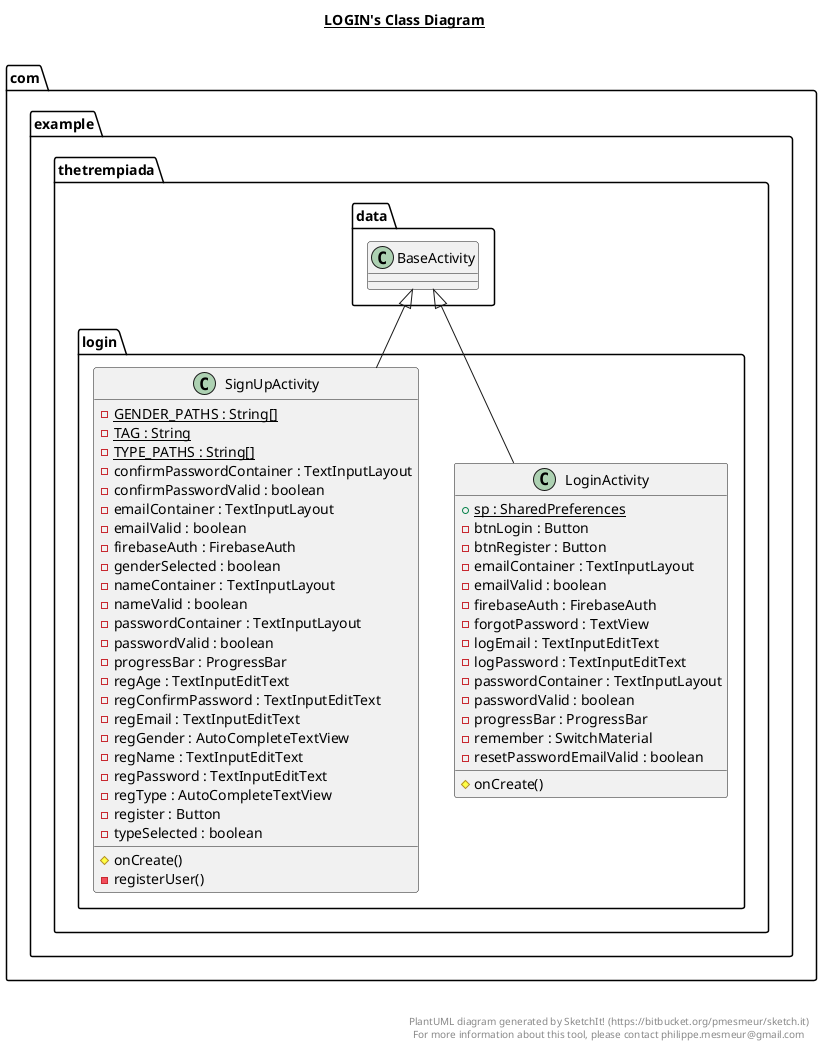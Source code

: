 @startuml

title __LOGIN's Class Diagram__\n

  namespace com.example.thetrempiada {
    namespace login {
      class com.example.thetrempiada.login.LoginActivity {
          {static} + sp : SharedPreferences
          - btnLogin : Button
          - btnRegister : Button
          - emailContainer : TextInputLayout
          - emailValid : boolean
          - firebaseAuth : FirebaseAuth
          - forgotPassword : TextView
          - logEmail : TextInputEditText
          - logPassword : TextInputEditText
          - passwordContainer : TextInputLayout
          - passwordValid : boolean
          - progressBar : ProgressBar
          - remember : SwitchMaterial
          - resetPasswordEmailValid : boolean
          # onCreate()
      }
    }
  }
  

  namespace com.example.thetrempiada {
    namespace login {
      class com.example.thetrempiada.login.SignUpActivity {
          {static} - GENDER_PATHS : String[]
          {static} - TAG : String
          {static} - TYPE_PATHS : String[]
          - confirmPasswordContainer : TextInputLayout
          - confirmPasswordValid : boolean
          - emailContainer : TextInputLayout
          - emailValid : boolean
          - firebaseAuth : FirebaseAuth
          - genderSelected : boolean
          - nameContainer : TextInputLayout
          - nameValid : boolean
          - passwordContainer : TextInputLayout
          - passwordValid : boolean
          - progressBar : ProgressBar
          - regAge : TextInputEditText
          - regConfirmPassword : TextInputEditText
          - regEmail : TextInputEditText
          - regGender : AutoCompleteTextView
          - regName : TextInputEditText
          - regPassword : TextInputEditText
          - regType : AutoCompleteTextView
          - register : Button
          - typeSelected : boolean
          # onCreate()
          - registerUser()
      }
    }
  }
  

  com.example.thetrempiada.login.LoginActivity -up-|> com.example.thetrempiada.data.BaseActivity
  com.example.thetrempiada.login.SignUpActivity -up-|> com.example.thetrempiada.data.BaseActivity


right footer


PlantUML diagram generated by SketchIt! (https://bitbucket.org/pmesmeur/sketch.it)
For more information about this tool, please contact philippe.mesmeur@gmail.com
endfooter

@enduml
